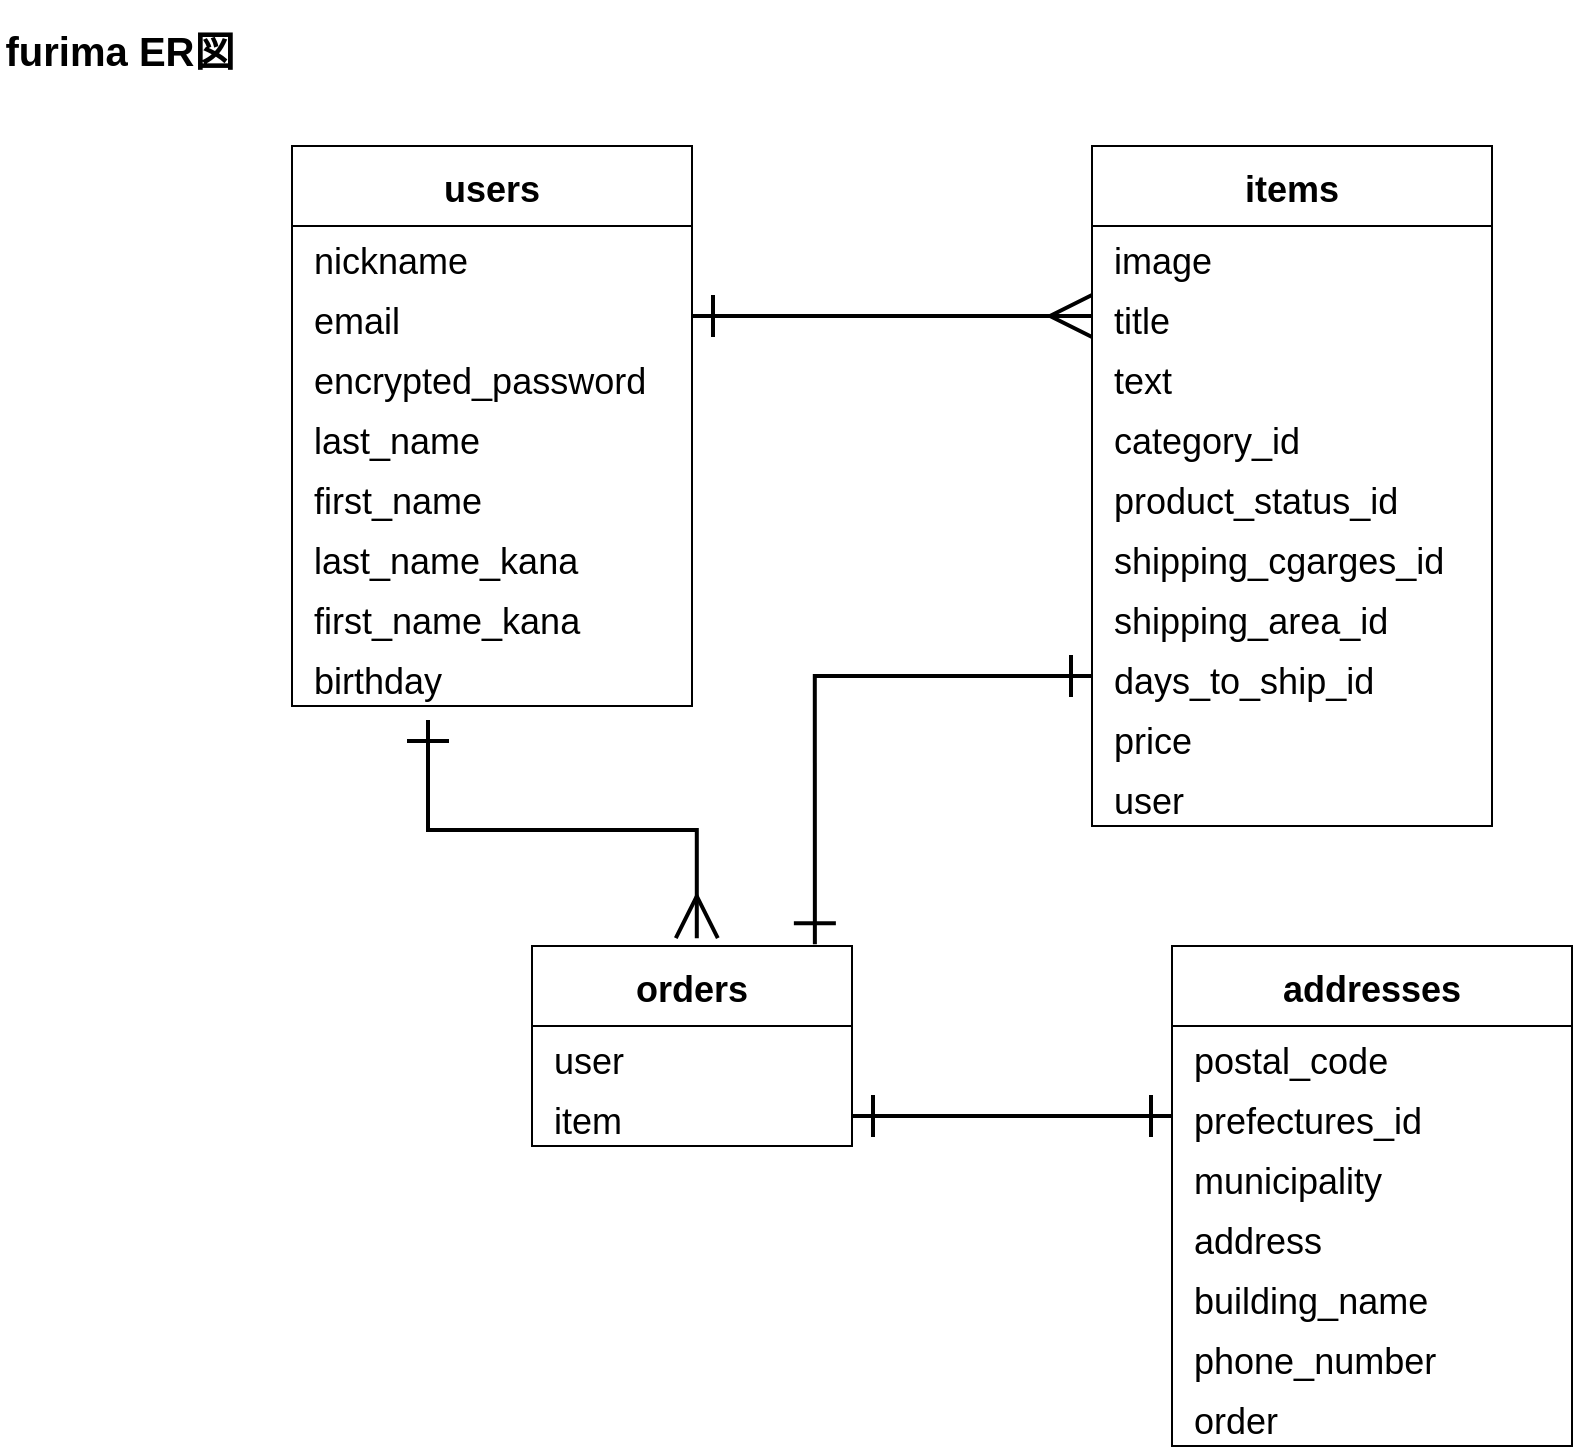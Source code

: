 <mxfile>
    <diagram id="qEOA73ZDiiwxh82XeZBI" name="ページ1">
        <mxGraphModel dx="319" dy="846" grid="1" gridSize="10" guides="1" tooltips="1" connect="1" arrows="1" fold="1" page="1" pageScale="1" pageWidth="1169" pageHeight="827" math="0" shadow="0">
            <root>
                <mxCell id="0"/>
                <mxCell id="1" parent="0"/>
                <mxCell id="17" value="users" style="swimlane;fontStyle=1;childLayout=stackLayout;horizontal=1;startSize=40;horizontalStack=0;resizeParent=1;resizeParentMax=0;resizeLast=0;collapsible=1;marginBottom=0;align=center;fontSize=18;" parent="1" vertex="1">
                    <mxGeometry x="186" y="113" width="200" height="280" as="geometry"/>
                </mxCell>
                <mxCell id="18" value=" nickname" style="text;strokeColor=none;fillColor=none;spacingLeft=4;spacingRight=4;overflow=hidden;rotatable=0;points=[[0,0.5],[1,0.5]];portConstraint=eastwest;fontSize=18;" parent="17" vertex="1">
                    <mxGeometry y="40" width="200" height="30" as="geometry"/>
                </mxCell>
                <mxCell id="19" value=" email" style="text;strokeColor=none;fillColor=none;spacingLeft=4;spacingRight=4;overflow=hidden;rotatable=0;points=[[0,0.5],[1,0.5]];portConstraint=eastwest;fontSize=18;" parent="17" vertex="1">
                    <mxGeometry y="70" width="200" height="30" as="geometry"/>
                </mxCell>
                <mxCell id="20" value=" encrypted_password" style="text;strokeColor=none;fillColor=none;spacingLeft=4;spacingRight=4;overflow=hidden;rotatable=0;points=[[0,0.5],[1,0.5]];portConstraint=eastwest;fontSize=18;" parent="17" vertex="1">
                    <mxGeometry y="100" width="200" height="30" as="geometry"/>
                </mxCell>
                <mxCell id="21" value=" last_name" style="text;strokeColor=none;fillColor=none;spacingLeft=4;spacingRight=4;overflow=hidden;rotatable=0;points=[[0,0.5],[1,0.5]];portConstraint=eastwest;fontSize=18;" parent="17" vertex="1">
                    <mxGeometry y="130" width="200" height="30" as="geometry"/>
                </mxCell>
                <mxCell id="22" value=" first_name" style="text;strokeColor=none;fillColor=none;spacingLeft=4;spacingRight=4;overflow=hidden;rotatable=0;points=[[0,0.5],[1,0.5]];portConstraint=eastwest;fontSize=18;" parent="17" vertex="1">
                    <mxGeometry y="160" width="200" height="30" as="geometry"/>
                </mxCell>
                <mxCell id="23" value=" last_name_kana" style="text;strokeColor=none;fillColor=none;spacingLeft=4;spacingRight=4;overflow=hidden;rotatable=0;points=[[0,0.5],[1,0.5]];portConstraint=eastwest;fontSize=18;" parent="17" vertex="1">
                    <mxGeometry y="190" width="200" height="30" as="geometry"/>
                </mxCell>
                <mxCell id="24" value=" first_name_kana" style="text;strokeColor=none;fillColor=none;spacingLeft=4;spacingRight=4;overflow=hidden;rotatable=0;points=[[0,0.5],[1,0.5]];portConstraint=eastwest;fontSize=18;" parent="17" vertex="1">
                    <mxGeometry y="220" width="200" height="30" as="geometry"/>
                </mxCell>
                <mxCell id="25" value=" birthday" style="text;strokeColor=none;fillColor=none;spacingLeft=4;spacingRight=4;overflow=hidden;rotatable=0;points=[[0,0.5],[1,0.5]];portConstraint=eastwest;fontSize=18;" parent="17" vertex="1">
                    <mxGeometry y="250" width="200" height="30" as="geometry"/>
                </mxCell>
                <mxCell id="26" value="items" style="swimlane;fontStyle=1;childLayout=stackLayout;horizontal=1;startSize=40;horizontalStack=0;resizeParent=1;resizeParentMax=0;resizeLast=0;collapsible=1;marginBottom=0;align=center;fontSize=18;" parent="1" vertex="1">
                    <mxGeometry x="586" y="113" width="200" height="340" as="geometry"/>
                </mxCell>
                <mxCell id="27" value=" image" style="text;strokeColor=none;fillColor=none;spacingLeft=4;spacingRight=4;overflow=hidden;rotatable=0;points=[[0,0.5],[1,0.5]];portConstraint=eastwest;fontSize=18;" parent="26" vertex="1">
                    <mxGeometry y="40" width="200" height="30" as="geometry"/>
                </mxCell>
                <mxCell id="28" value=" title" style="text;strokeColor=none;fillColor=none;spacingLeft=4;spacingRight=4;overflow=hidden;rotatable=0;points=[[0,0.5],[1,0.5]];portConstraint=eastwest;fontSize=18;" parent="26" vertex="1">
                    <mxGeometry y="70" width="200" height="30" as="geometry"/>
                </mxCell>
                <mxCell id="29" value=" text" style="text;strokeColor=none;fillColor=none;spacingLeft=4;spacingRight=4;overflow=hidden;rotatable=0;points=[[0,0.5],[1,0.5]];portConstraint=eastwest;fontSize=18;" parent="26" vertex="1">
                    <mxGeometry y="100" width="200" height="30" as="geometry"/>
                </mxCell>
                <mxCell id="30" value=" category_id" style="text;strokeColor=none;fillColor=none;spacingLeft=4;spacingRight=4;overflow=hidden;rotatable=0;points=[[0,0.5],[1,0.5]];portConstraint=eastwest;fontSize=18;" parent="26" vertex="1">
                    <mxGeometry y="130" width="200" height="30" as="geometry"/>
                </mxCell>
                <mxCell id="31" value=" product_status_id" style="text;strokeColor=none;fillColor=none;spacingLeft=4;spacingRight=4;overflow=hidden;rotatable=0;points=[[0,0.5],[1,0.5]];portConstraint=eastwest;fontSize=18;" parent="26" vertex="1">
                    <mxGeometry y="160" width="200" height="30" as="geometry"/>
                </mxCell>
                <mxCell id="32" value=" shipping_cgarges_id" style="text;strokeColor=none;fillColor=none;spacingLeft=4;spacingRight=4;overflow=hidden;rotatable=0;points=[[0,0.5],[1,0.5]];portConstraint=eastwest;fontSize=18;" parent="26" vertex="1">
                    <mxGeometry y="190" width="200" height="30" as="geometry"/>
                </mxCell>
                <mxCell id="33" value=" shipping_area_id" style="text;strokeColor=none;fillColor=none;spacingLeft=4;spacingRight=4;overflow=hidden;rotatable=0;points=[[0,0.5],[1,0.5]];portConstraint=eastwest;fontSize=18;" parent="26" vertex="1">
                    <mxGeometry y="220" width="200" height="30" as="geometry"/>
                </mxCell>
                <mxCell id="34" value=" days_to_ship_id" style="text;strokeColor=none;fillColor=none;spacingLeft=4;spacingRight=4;overflow=hidden;rotatable=0;points=[[0,0.5],[1,0.5]];portConstraint=eastwest;fontSize=18;" parent="26" vertex="1">
                    <mxGeometry y="250" width="200" height="30" as="geometry"/>
                </mxCell>
                <mxCell id="35" value=" price" style="text;strokeColor=none;fillColor=none;spacingLeft=4;spacingRight=4;overflow=hidden;rotatable=0;points=[[0,0.5],[1,0.5]];portConstraint=eastwest;fontSize=18;" parent="26" vertex="1">
                    <mxGeometry y="280" width="200" height="30" as="geometry"/>
                </mxCell>
                <mxCell id="36" value=" user" style="text;strokeColor=none;fillColor=none;spacingLeft=4;spacingRight=4;overflow=hidden;rotatable=0;points=[[0,0.5],[1,0.5]];portConstraint=eastwest;fontSize=18;" parent="26" vertex="1">
                    <mxGeometry y="310" width="200" height="30" as="geometry"/>
                </mxCell>
                <mxCell id="37" value="orders" style="swimlane;fontStyle=1;childLayout=stackLayout;horizontal=1;startSize=40;horizontalStack=0;resizeParent=1;resizeParentMax=0;resizeLast=0;collapsible=1;marginBottom=0;align=center;fontSize=18;" parent="1" vertex="1">
                    <mxGeometry x="306" y="513" width="160" height="100" as="geometry"/>
                </mxCell>
                <mxCell id="38" value=" user" style="text;strokeColor=none;fillColor=none;spacingLeft=4;spacingRight=4;overflow=hidden;rotatable=0;points=[[0,0.5],[1,0.5]];portConstraint=eastwest;fontSize=18;" parent="37" vertex="1">
                    <mxGeometry y="40" width="160" height="30" as="geometry"/>
                </mxCell>
                <mxCell id="39" value=" item" style="text;strokeColor=none;fillColor=none;spacingLeft=4;spacingRight=4;overflow=hidden;rotatable=0;points=[[0,0.5],[1,0.5]];portConstraint=eastwest;fontSize=18;" parent="37" vertex="1">
                    <mxGeometry y="70" width="160" height="30" as="geometry"/>
                </mxCell>
                <mxCell id="41" value="addresses" style="swimlane;fontStyle=1;childLayout=stackLayout;horizontal=1;startSize=40;horizontalStack=0;resizeParent=1;resizeParentMax=0;resizeLast=0;collapsible=1;marginBottom=0;align=center;fontSize=18;" parent="1" vertex="1">
                    <mxGeometry x="626" y="513" width="200" height="250" as="geometry"/>
                </mxCell>
                <mxCell id="42" value=" postal_code" style="text;strokeColor=none;fillColor=none;spacingLeft=4;spacingRight=4;overflow=hidden;rotatable=0;points=[[0,0.5],[1,0.5]];portConstraint=eastwest;fontSize=18;" parent="41" vertex="1">
                    <mxGeometry y="40" width="200" height="30" as="geometry"/>
                </mxCell>
                <mxCell id="43" value=" prefectures_id" style="text;strokeColor=none;fillColor=none;spacingLeft=4;spacingRight=4;overflow=hidden;rotatable=0;points=[[0,0.5],[1,0.5]];portConstraint=eastwest;fontSize=18;" parent="41" vertex="1">
                    <mxGeometry y="70" width="200" height="30" as="geometry"/>
                </mxCell>
                <mxCell id="44" value=" municipality" style="text;strokeColor=none;fillColor=none;spacingLeft=4;spacingRight=4;overflow=hidden;rotatable=0;points=[[0,0.5],[1,0.5]];portConstraint=eastwest;fontSize=18;" parent="41" vertex="1">
                    <mxGeometry y="100" width="200" height="30" as="geometry"/>
                </mxCell>
                <mxCell id="45" value=" address" style="text;strokeColor=none;fillColor=none;spacingLeft=4;spacingRight=4;overflow=hidden;rotatable=0;points=[[0,0.5],[1,0.5]];portConstraint=eastwest;fontSize=18;" parent="41" vertex="1">
                    <mxGeometry y="130" width="200" height="30" as="geometry"/>
                </mxCell>
                <mxCell id="46" value=" building_name" style="text;strokeColor=none;fillColor=none;spacingLeft=4;spacingRight=4;overflow=hidden;rotatable=0;points=[[0,0.5],[1,0.5]];portConstraint=eastwest;fontSize=18;" parent="41" vertex="1">
                    <mxGeometry y="160" width="200" height="30" as="geometry"/>
                </mxCell>
                <mxCell id="47" value=" phone_number" style="text;strokeColor=none;fillColor=none;spacingLeft=4;spacingRight=4;overflow=hidden;rotatable=0;points=[[0,0.5],[1,0.5]];portConstraint=eastwest;fontSize=18;" parent="41" vertex="1">
                    <mxGeometry y="190" width="200" height="30" as="geometry"/>
                </mxCell>
                <mxCell id="48" value=" order" style="text;strokeColor=none;fillColor=none;spacingLeft=4;spacingRight=4;overflow=hidden;rotatable=0;points=[[0,0.5],[1,0.5]];portConstraint=eastwest;fontSize=18;" parent="41" vertex="1">
                    <mxGeometry y="220" width="200" height="30" as="geometry"/>
                </mxCell>
                <mxCell id="49" value="" style="edgeStyle=entityRelationEdgeStyle;fontSize=12;html=1;endArrow=ERmany;startArrow=ERone;exitX=1;exitY=0.5;exitDx=0;exitDy=0;entryX=0;entryY=0.5;entryDx=0;entryDy=0;endFill=0;startFill=0;endSize=18;startSize=18;strokeWidth=2;" parent="1" source="19" target="28" edge="1">
                    <mxGeometry width="100" height="100" relative="1" as="geometry">
                        <mxPoint x="196" y="543" as="sourcePoint"/>
                        <mxPoint x="296" y="443" as="targetPoint"/>
                    </mxGeometry>
                </mxCell>
                <mxCell id="56" value="" style="edgeStyle=orthogonalEdgeStyle;fontSize=12;html=1;endArrow=ERmany;startArrow=ERone;startSize=18;endSize=18;strokeWidth=2;rounded=0;entryX=0.84;entryY=-0.009;entryDx=0;entryDy=0;entryPerimeter=0;endFill=0;startFill=0;" parent="1" edge="1">
                    <mxGeometry width="100" height="100" relative="1" as="geometry">
                        <mxPoint x="254" y="400" as="sourcePoint"/>
                        <mxPoint x="388.4" y="509.1" as="targetPoint"/>
                        <Array as="points">
                            <mxPoint x="254" y="455"/>
                            <mxPoint x="388" y="455"/>
                        </Array>
                    </mxGeometry>
                </mxCell>
                <mxCell id="62" style="edgeStyle=orthogonalEdgeStyle;rounded=0;orthogonalLoop=1;jettySize=auto;html=1;fontSize=18;startArrow=ERone;startFill=0;endArrow=ERone;endFill=0;startSize=18;endSize=18;strokeWidth=2;" parent="1" source="43" target="39" edge="1">
                    <mxGeometry relative="1" as="geometry"/>
                </mxCell>
                <mxCell id="63" style="edgeStyle=orthogonalEdgeStyle;rounded=0;orthogonalLoop=1;jettySize=auto;html=1;entryX=0.884;entryY=-0.009;entryDx=0;entryDy=0;entryPerimeter=0;fontSize=18;startArrow=ERone;startFill=0;endArrow=ERone;endFill=0;startSize=18;endSize=18;strokeWidth=2;" parent="1" source="34" target="37" edge="1">
                    <mxGeometry relative="1" as="geometry"/>
                </mxCell>
                <mxCell id="65" value="&lt;b style=&quot;font-size: 20px;&quot;&gt;furima ER図&lt;/b&gt;" style="text;html=1;strokeColor=none;fillColor=none;align=center;verticalAlign=middle;whiteSpace=wrap;rounded=0;fontSize=20;" parent="1" vertex="1">
                    <mxGeometry x="40" y="40" width="120" height="50" as="geometry"/>
                </mxCell>
            </root>
        </mxGraphModel>
    </diagram>
</mxfile>